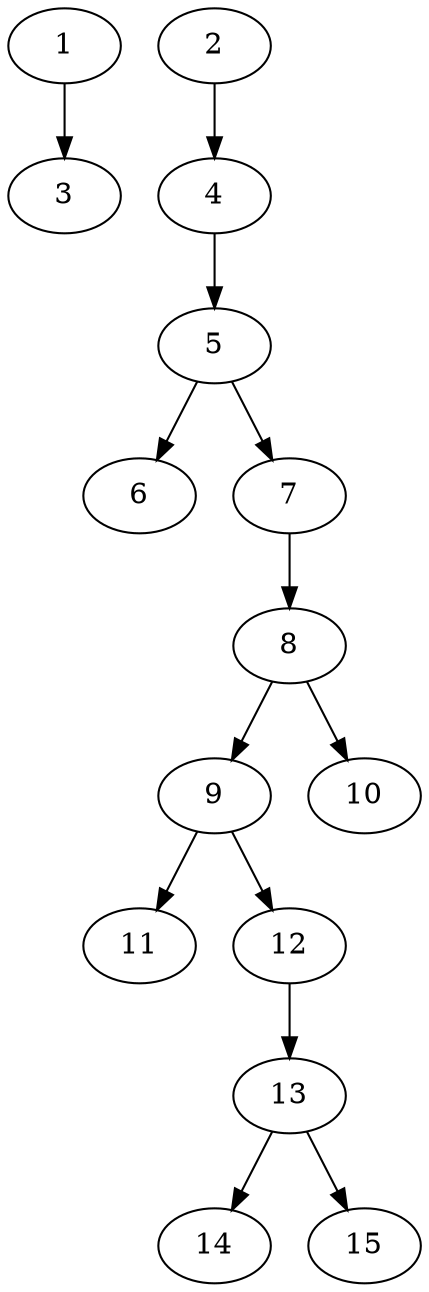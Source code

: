 // DAG automatically generated by daggen at Thu Oct  3 13:59:27 2019
// ./daggen --dot -n 15 --ccr 0.4 --fat 0.3 --regular 0.5 --density 0.5 --mindata 5242880 --maxdata 52428800 
digraph G {
  1 [size="37509120", alpha="0.06", expect_size="15003648"] 
  1 -> 3 [size ="15003648"]
  2 [size="83701760", alpha="0.02", expect_size="33480704"] 
  2 -> 4 [size ="33480704"]
  3 [size="77816320", alpha="0.14", expect_size="31126528"] 
  4 [size="130831360", alpha="0.16", expect_size="52332544"] 
  4 -> 5 [size ="52332544"]
  5 [size="125560320", alpha="0.03", expect_size="50224128"] 
  5 -> 6 [size ="50224128"]
  5 -> 7 [size ="50224128"]
  6 [size="24537600", alpha="0.17", expect_size="9815040"] 
  7 [size="67788800", alpha="0.06", expect_size="27115520"] 
  7 -> 8 [size ="27115520"]
  8 [size="107343360", alpha="0.02", expect_size="42937344"] 
  8 -> 9 [size ="42937344"]
  8 -> 10 [size ="42937344"]
  9 [size="41610240", alpha="0.05", expect_size="16644096"] 
  9 -> 11 [size ="16644096"]
  9 -> 12 [size ="16644096"]
  10 [size="20659200", alpha="0.08", expect_size="8263680"] 
  11 [size="80737280", alpha="0.12", expect_size="32294912"] 
  12 [size="117854720", alpha="0.18", expect_size="47141888"] 
  12 -> 13 [size ="47141888"]
  13 [size="126743040", alpha="0.14", expect_size="50697216"] 
  13 -> 14 [size ="50697216"]
  13 -> 15 [size ="50697216"]
  14 [size="88826880", alpha="0.16", expect_size="35530752"] 
  15 [size="65594880", alpha="0.07", expect_size="26237952"] 
}
